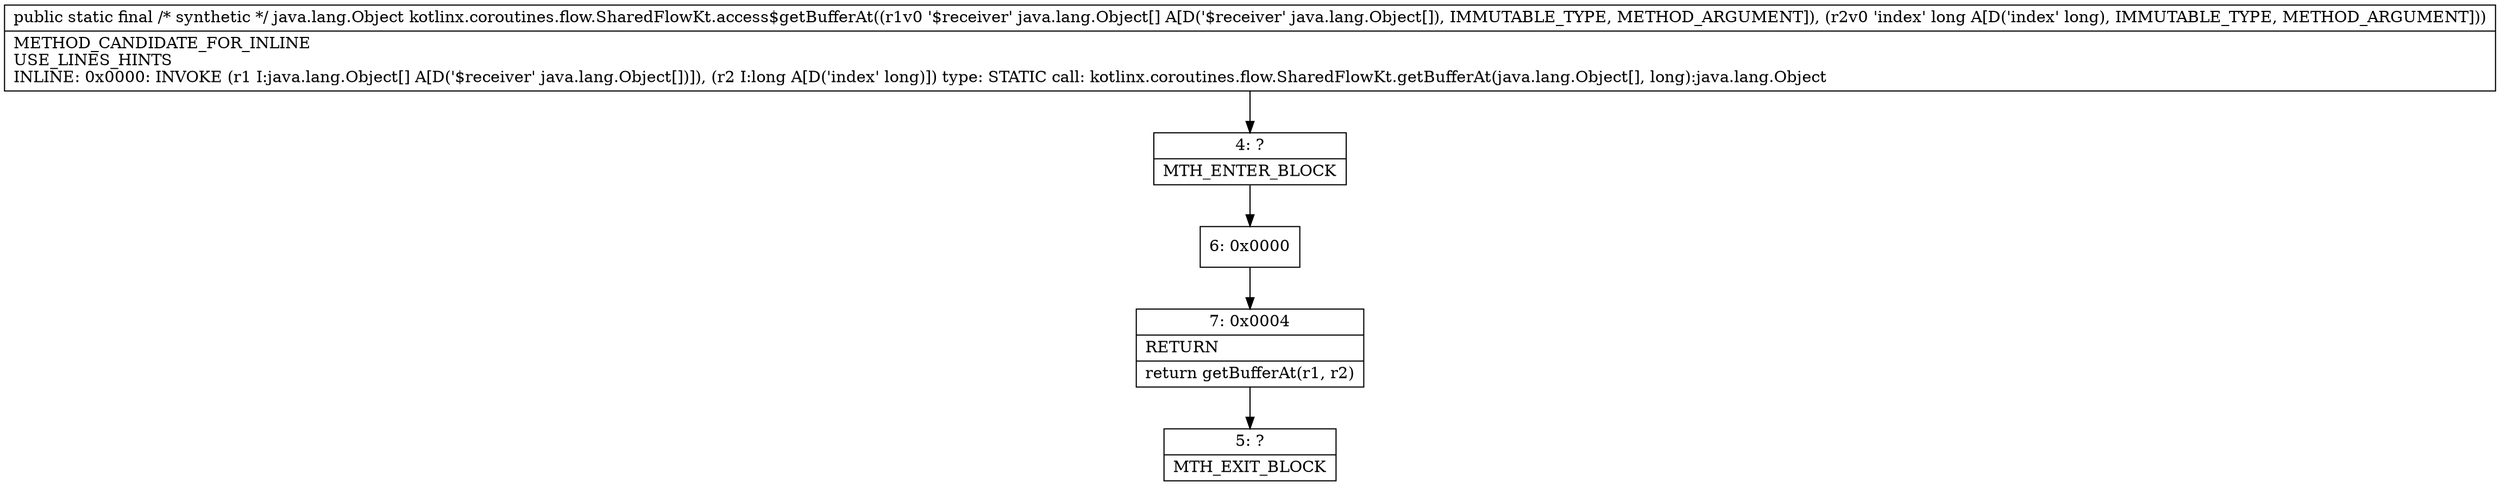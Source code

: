 digraph "CFG forkotlinx.coroutines.flow.SharedFlowKt.access$getBufferAt([Ljava\/lang\/Object;J)Ljava\/lang\/Object;" {
Node_4 [shape=record,label="{4\:\ ?|MTH_ENTER_BLOCK\l}"];
Node_6 [shape=record,label="{6\:\ 0x0000}"];
Node_7 [shape=record,label="{7\:\ 0x0004|RETURN\l|return getBufferAt(r1, r2)\l}"];
Node_5 [shape=record,label="{5\:\ ?|MTH_EXIT_BLOCK\l}"];
MethodNode[shape=record,label="{public static final \/* synthetic *\/ java.lang.Object kotlinx.coroutines.flow.SharedFlowKt.access$getBufferAt((r1v0 '$receiver' java.lang.Object[] A[D('$receiver' java.lang.Object[]), IMMUTABLE_TYPE, METHOD_ARGUMENT]), (r2v0 'index' long A[D('index' long), IMMUTABLE_TYPE, METHOD_ARGUMENT]))  | METHOD_CANDIDATE_FOR_INLINE\lUSE_LINES_HINTS\lINLINE: 0x0000: INVOKE  (r1 I:java.lang.Object[] A[D('$receiver' java.lang.Object[])]), (r2 I:long A[D('index' long)]) type: STATIC call: kotlinx.coroutines.flow.SharedFlowKt.getBufferAt(java.lang.Object[], long):java.lang.Object\l}"];
MethodNode -> Node_4;Node_4 -> Node_6;
Node_6 -> Node_7;
Node_7 -> Node_5;
}

